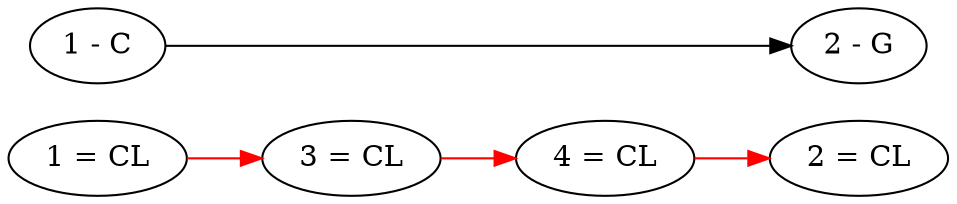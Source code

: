 digraph linear_chain_02 {


  # Weirdly, if you specify horizontal direction, you
  #   have to put the new nodes before the old nodes.
  rankdir="LR";


  # New node relations.
  "1 = CL" -> "3 = CL" [color = red]
  "3 = CL" -> "4 = CL" [color = red]
  "4 = CL" -> "2 = CL" [color = red]


  # Old node relations.
  "1 - C" -> "2 - G"


  # Just a visual thing.
  # Make the nodes with the same ID show in the same position.
  { rank=same; "1 - C"; "1 = CL"; }
  { rank=same; "2 - G"; "2 = CL"; }


}
